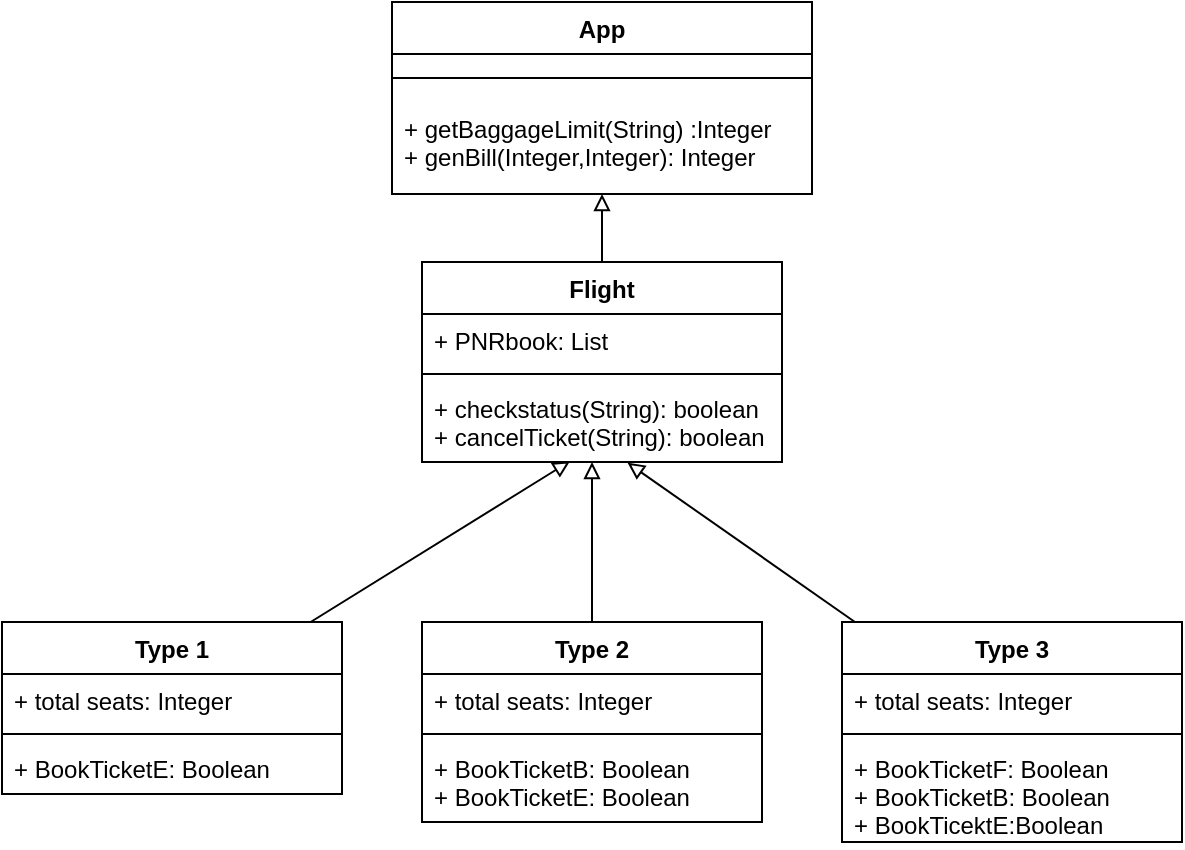<mxfile version="12.2.2" type="device" pages="1"><diagram id="MPEMEuf7xlXHi4nka7yM" name="Page-1"><mxGraphModel dx="1205" dy="709" grid="1" gridSize="10" guides="1" tooltips="1" connect="1" arrows="1" fold="1" page="1" pageScale="1" pageWidth="850" pageHeight="1100" math="0" shadow="0"><root><mxCell id="0"/><mxCell id="1" parent="0"/><mxCell id="nioRxBJTsdilgCmbp2O7-29" value="" style="edgeStyle=none;rounded=0;orthogonalLoop=1;jettySize=auto;html=1;endArrow=block;endFill=0;" edge="1" parent="1" source="nioRxBJTsdilgCmbp2O7-1" target="nioRxBJTsdilgCmbp2O7-22"><mxGeometry relative="1" as="geometry"/></mxCell><mxCell id="nioRxBJTsdilgCmbp2O7-1" value="Flight" style="swimlane;fontStyle=1;align=center;verticalAlign=top;childLayout=stackLayout;horizontal=1;startSize=26;horizontalStack=0;resizeParent=1;resizeParentMax=0;resizeLast=0;collapsible=1;marginBottom=0;" vertex="1" parent="1"><mxGeometry x="320" y="210" width="180" height="100" as="geometry"><mxRectangle x="320" y="210" width="60" height="26" as="alternateBounds"/></mxGeometry></mxCell><mxCell id="nioRxBJTsdilgCmbp2O7-2" value="+ PNRbook: List" style="text;strokeColor=none;fillColor=none;align=left;verticalAlign=top;spacingLeft=4;spacingRight=4;overflow=hidden;rotatable=0;points=[[0,0.5],[1,0.5]];portConstraint=eastwest;" vertex="1" parent="nioRxBJTsdilgCmbp2O7-1"><mxGeometry y="26" width="180" height="26" as="geometry"/></mxCell><mxCell id="nioRxBJTsdilgCmbp2O7-3" value="" style="line;strokeWidth=1;fillColor=none;align=left;verticalAlign=middle;spacingTop=-1;spacingLeft=3;spacingRight=3;rotatable=0;labelPosition=right;points=[];portConstraint=eastwest;" vertex="1" parent="nioRxBJTsdilgCmbp2O7-1"><mxGeometry y="52" width="180" height="8" as="geometry"/></mxCell><mxCell id="nioRxBJTsdilgCmbp2O7-4" value="+ checkstatus(String): boolean&#10;+ cancelTicket(String): boolean" style="text;strokeColor=none;fillColor=none;align=left;verticalAlign=top;spacingLeft=4;spacingRight=4;overflow=hidden;rotatable=0;points=[[0,0.5],[1,0.5]];portConstraint=eastwest;" vertex="1" parent="nioRxBJTsdilgCmbp2O7-1"><mxGeometry y="60" width="180" height="40" as="geometry"/></mxCell><mxCell id="nioRxBJTsdilgCmbp2O7-26" style="rounded=0;orthogonalLoop=1;jettySize=auto;html=1;entryX=0.411;entryY=0.99;entryDx=0;entryDy=0;entryPerimeter=0;endArrow=block;endFill=0;" edge="1" parent="1" source="nioRxBJTsdilgCmbp2O7-6" target="nioRxBJTsdilgCmbp2O7-4"><mxGeometry relative="1" as="geometry"/></mxCell><mxCell id="nioRxBJTsdilgCmbp2O7-6" value="Type 1" style="swimlane;fontStyle=1;align=center;verticalAlign=top;childLayout=stackLayout;horizontal=1;startSize=26;horizontalStack=0;resizeParent=1;resizeParentMax=0;resizeLast=0;collapsible=1;marginBottom=0;" vertex="1" parent="1"><mxGeometry x="110" y="390" width="170" height="86" as="geometry"/></mxCell><mxCell id="nioRxBJTsdilgCmbp2O7-7" value="+ total seats: Integer" style="text;strokeColor=none;fillColor=none;align=left;verticalAlign=top;spacingLeft=4;spacingRight=4;overflow=hidden;rotatable=0;points=[[0,0.5],[1,0.5]];portConstraint=eastwest;" vertex="1" parent="nioRxBJTsdilgCmbp2O7-6"><mxGeometry y="26" width="170" height="26" as="geometry"/></mxCell><mxCell id="nioRxBJTsdilgCmbp2O7-8" value="" style="line;strokeWidth=1;fillColor=none;align=left;verticalAlign=middle;spacingTop=-1;spacingLeft=3;spacingRight=3;rotatable=0;labelPosition=right;points=[];portConstraint=eastwest;" vertex="1" parent="nioRxBJTsdilgCmbp2O7-6"><mxGeometry y="52" width="170" height="8" as="geometry"/></mxCell><mxCell id="nioRxBJTsdilgCmbp2O7-9" value="+ BookTicketE: Boolean" style="text;strokeColor=none;fillColor=none;align=left;verticalAlign=top;spacingLeft=4;spacingRight=4;overflow=hidden;rotatable=0;points=[[0,0.5],[1,0.5]];portConstraint=eastwest;" vertex="1" parent="nioRxBJTsdilgCmbp2O7-6"><mxGeometry y="60" width="170" height="26" as="geometry"/></mxCell><mxCell id="nioRxBJTsdilgCmbp2O7-27" style="edgeStyle=none;rounded=0;orthogonalLoop=1;jettySize=auto;html=1;endArrow=block;endFill=0;" edge="1" parent="1" source="nioRxBJTsdilgCmbp2O7-10"><mxGeometry relative="1" as="geometry"><mxPoint x="405" y="310" as="targetPoint"/></mxGeometry></mxCell><mxCell id="nioRxBJTsdilgCmbp2O7-10" value="Type 2" style="swimlane;fontStyle=1;align=center;verticalAlign=top;childLayout=stackLayout;horizontal=1;startSize=26;horizontalStack=0;resizeParent=1;resizeParentMax=0;resizeLast=0;collapsible=1;marginBottom=0;" vertex="1" parent="1"><mxGeometry x="320" y="390" width="170" height="100" as="geometry"/></mxCell><mxCell id="nioRxBJTsdilgCmbp2O7-11" value="+ total seats: Integer" style="text;strokeColor=none;fillColor=none;align=left;verticalAlign=top;spacingLeft=4;spacingRight=4;overflow=hidden;rotatable=0;points=[[0,0.5],[1,0.5]];portConstraint=eastwest;" vertex="1" parent="nioRxBJTsdilgCmbp2O7-10"><mxGeometry y="26" width="170" height="26" as="geometry"/></mxCell><mxCell id="nioRxBJTsdilgCmbp2O7-12" value="" style="line;strokeWidth=1;fillColor=none;align=left;verticalAlign=middle;spacingTop=-1;spacingLeft=3;spacingRight=3;rotatable=0;labelPosition=right;points=[];portConstraint=eastwest;" vertex="1" parent="nioRxBJTsdilgCmbp2O7-10"><mxGeometry y="52" width="170" height="8" as="geometry"/></mxCell><mxCell id="nioRxBJTsdilgCmbp2O7-13" value="+ BookTicketB: Boolean&#10;+ BookTicketE: Boolean&#10;" style="text;strokeColor=none;fillColor=none;align=left;verticalAlign=top;spacingLeft=4;spacingRight=4;overflow=hidden;rotatable=0;points=[[0,0.5],[1,0.5]];portConstraint=eastwest;" vertex="1" parent="nioRxBJTsdilgCmbp2O7-10"><mxGeometry y="60" width="170" height="40" as="geometry"/></mxCell><mxCell id="nioRxBJTsdilgCmbp2O7-28" style="edgeStyle=none;rounded=0;orthogonalLoop=1;jettySize=auto;html=1;entryX=0.571;entryY=1.01;entryDx=0;entryDy=0;entryPerimeter=0;endArrow=block;endFill=0;" edge="1" parent="1" source="nioRxBJTsdilgCmbp2O7-14" target="nioRxBJTsdilgCmbp2O7-4"><mxGeometry relative="1" as="geometry"/></mxCell><mxCell id="nioRxBJTsdilgCmbp2O7-14" value="Type 3" style="swimlane;fontStyle=1;align=center;verticalAlign=top;childLayout=stackLayout;horizontal=1;startSize=26;horizontalStack=0;resizeParent=1;resizeParentMax=0;resizeLast=0;collapsible=1;marginBottom=0;" vertex="1" parent="1"><mxGeometry x="530" y="390" width="170" height="110" as="geometry"/></mxCell><mxCell id="nioRxBJTsdilgCmbp2O7-15" value="+ total seats: Integer" style="text;strokeColor=none;fillColor=none;align=left;verticalAlign=top;spacingLeft=4;spacingRight=4;overflow=hidden;rotatable=0;points=[[0,0.5],[1,0.5]];portConstraint=eastwest;" vertex="1" parent="nioRxBJTsdilgCmbp2O7-14"><mxGeometry y="26" width="170" height="26" as="geometry"/></mxCell><mxCell id="nioRxBJTsdilgCmbp2O7-16" value="" style="line;strokeWidth=1;fillColor=none;align=left;verticalAlign=middle;spacingTop=-1;spacingLeft=3;spacingRight=3;rotatable=0;labelPosition=right;points=[];portConstraint=eastwest;" vertex="1" parent="nioRxBJTsdilgCmbp2O7-14"><mxGeometry y="52" width="170" height="8" as="geometry"/></mxCell><mxCell id="nioRxBJTsdilgCmbp2O7-17" value="+ BookTicketF: Boolean&#10;+ BookTicketB: Boolean&#10;+ BookTicektE:Boolean" style="text;strokeColor=none;fillColor=none;align=left;verticalAlign=top;spacingLeft=4;spacingRight=4;overflow=hidden;rotatable=0;points=[[0,0.5],[1,0.5]];portConstraint=eastwest;" vertex="1" parent="nioRxBJTsdilgCmbp2O7-14"><mxGeometry y="60" width="170" height="50" as="geometry"/></mxCell><mxCell id="nioRxBJTsdilgCmbp2O7-19" value="App" style="swimlane;fontStyle=1;align=center;verticalAlign=top;childLayout=stackLayout;horizontal=1;startSize=26;horizontalStack=0;resizeParent=1;resizeParentMax=0;resizeLast=0;collapsible=1;marginBottom=0;" vertex="1" parent="1"><mxGeometry x="305" y="80" width="210" height="96" as="geometry"/></mxCell><mxCell id="nioRxBJTsdilgCmbp2O7-21" value="" style="line;strokeWidth=1;fillColor=none;align=left;verticalAlign=middle;spacingTop=-1;spacingLeft=3;spacingRight=3;rotatable=0;labelPosition=right;points=[];portConstraint=eastwest;" vertex="1" parent="nioRxBJTsdilgCmbp2O7-19"><mxGeometry y="26" width="210" height="24" as="geometry"/></mxCell><mxCell id="nioRxBJTsdilgCmbp2O7-22" value="+ getBaggageLimit(String) :Integer&#10;+ genBill(Integer,Integer): Integer" style="text;strokeColor=none;fillColor=none;align=left;verticalAlign=top;spacingLeft=4;spacingRight=4;overflow=hidden;rotatable=0;points=[[0,0.5],[1,0.5]];portConstraint=eastwest;" vertex="1" parent="nioRxBJTsdilgCmbp2O7-19"><mxGeometry y="50" width="210" height="46" as="geometry"/></mxCell></root></mxGraphModel></diagram></mxfile>